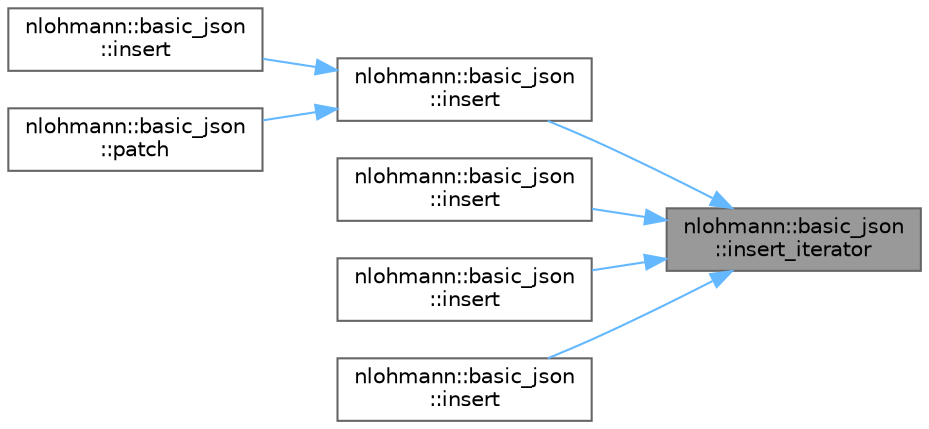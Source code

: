 digraph "nlohmann::basic_json::insert_iterator"
{
 // LATEX_PDF_SIZE
  bgcolor="transparent";
  edge [fontname=Helvetica,fontsize=10,labelfontname=Helvetica,labelfontsize=10];
  node [fontname=Helvetica,fontsize=10,shape=box,height=0.2,width=0.4];
  rankdir="RL";
  Node1 [id="Node000001",label="nlohmann::basic_json\l::insert_iterator",height=0.2,width=0.4,color="gray40", fillcolor="grey60", style="filled", fontcolor="black",tooltip=" "];
  Node1 -> Node2 [id="edge13_Node000001_Node000002",dir="back",color="steelblue1",style="solid",tooltip=" "];
  Node2 [id="Node000002",label="nlohmann::basic_json\l::insert",height=0.2,width=0.4,color="grey40", fillcolor="white", style="filled",URL="$classnlohmann_1_1basic__json.html#aeb86e8478e20d95970a8b61ff01dce3b",tooltip="inserts element into array"];
  Node2 -> Node3 [id="edge14_Node000002_Node000003",dir="back",color="steelblue1",style="solid",tooltip=" "];
  Node3 [id="Node000003",label="nlohmann::basic_json\l::insert",height=0.2,width=0.4,color="grey40", fillcolor="white", style="filled",URL="$classnlohmann_1_1basic__json.html#a9c5b9de8a4a759861cb600b38a6c81b1",tooltip="inserts element into array"];
  Node2 -> Node4 [id="edge15_Node000002_Node000004",dir="back",color="steelblue1",style="solid",tooltip=" "];
  Node4 [id="Node000004",label="nlohmann::basic_json\l::patch",height=0.2,width=0.4,color="grey40", fillcolor="white", style="filled",URL="$classnlohmann_1_1basic__json.html#adcc786998f220a5b3083ee8a37c4553e",tooltip="applies a JSON patch"];
  Node1 -> Node5 [id="edge16_Node000001_Node000005",dir="back",color="steelblue1",style="solid",tooltip=" "];
  Node5 [id="Node000005",label="nlohmann::basic_json\l::insert",height=0.2,width=0.4,color="grey40", fillcolor="white", style="filled",URL="$classnlohmann_1_1basic__json.html#a8137d5471edcd71606e42155ed9c23e2",tooltip="inserts range of elements into array"];
  Node1 -> Node6 [id="edge17_Node000001_Node000006",dir="back",color="steelblue1",style="solid",tooltip=" "];
  Node6 [id="Node000006",label="nlohmann::basic_json\l::insert",height=0.2,width=0.4,color="grey40", fillcolor="white", style="filled",URL="$classnlohmann_1_1basic__json.html#a856b8764efd21dac4205a00fec82e09a",tooltip="inserts elements from initializer list into array"];
  Node1 -> Node7 [id="edge18_Node000001_Node000007",dir="back",color="steelblue1",style="solid",tooltip=" "];
  Node7 [id="Node000007",label="nlohmann::basic_json\l::insert",height=0.2,width=0.4,color="grey40", fillcolor="white", style="filled",URL="$classnlohmann_1_1basic__json.html#a71e197e6cc78c3960011f68a75f8ef22",tooltip="inserts copies of element into array"];
}
